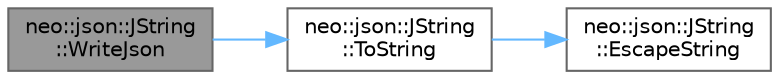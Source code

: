 digraph "neo::json::JString::WriteJson"
{
 // LATEX_PDF_SIZE
  bgcolor="transparent";
  edge [fontname=Helvetica,fontsize=10,labelfontname=Helvetica,labelfontsize=10];
  node [fontname=Helvetica,fontsize=10,shape=box,height=0.2,width=0.4];
  rankdir="LR";
  Node1 [id="Node000001",label="neo::json::JString\l::WriteJson",height=0.2,width=0.4,color="gray40", fillcolor="grey60", style="filled", fontcolor="black",tooltip="Writes this token to JSON output."];
  Node1 -> Node2 [id="edge1_Node000001_Node000002",color="steelblue1",style="solid",tooltip=" "];
  Node2 [id="Node000002",label="neo::json::JString\l::ToString",height=0.2,width=0.4,color="grey40", fillcolor="white", style="filled",URL="$classneo_1_1json_1_1_j_string.html#a3b2a5e0619c571876a12e7a293871b72",tooltip="Converts this token to a string representation."];
  Node2 -> Node3 [id="edge2_Node000002_Node000003",color="steelblue1",style="solid",tooltip=" "];
  Node3 [id="Node000003",label="neo::json::JString\l::EscapeString",height=0.2,width=0.4,color="grey40", fillcolor="white", style="filled",URL="$classneo_1_1json_1_1_j_string.html#a8653d388ea3b5d50000acd14241af803",tooltip="Escapes a string for JSON output."];
}
